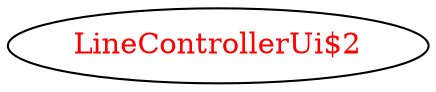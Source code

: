 digraph dependencyGraph {
 concentrate=true;
 ranksep="2.0";
 rankdir="LR"; 
 splines="ortho";
"LineControllerUi$2" [fontcolor="red"];
}